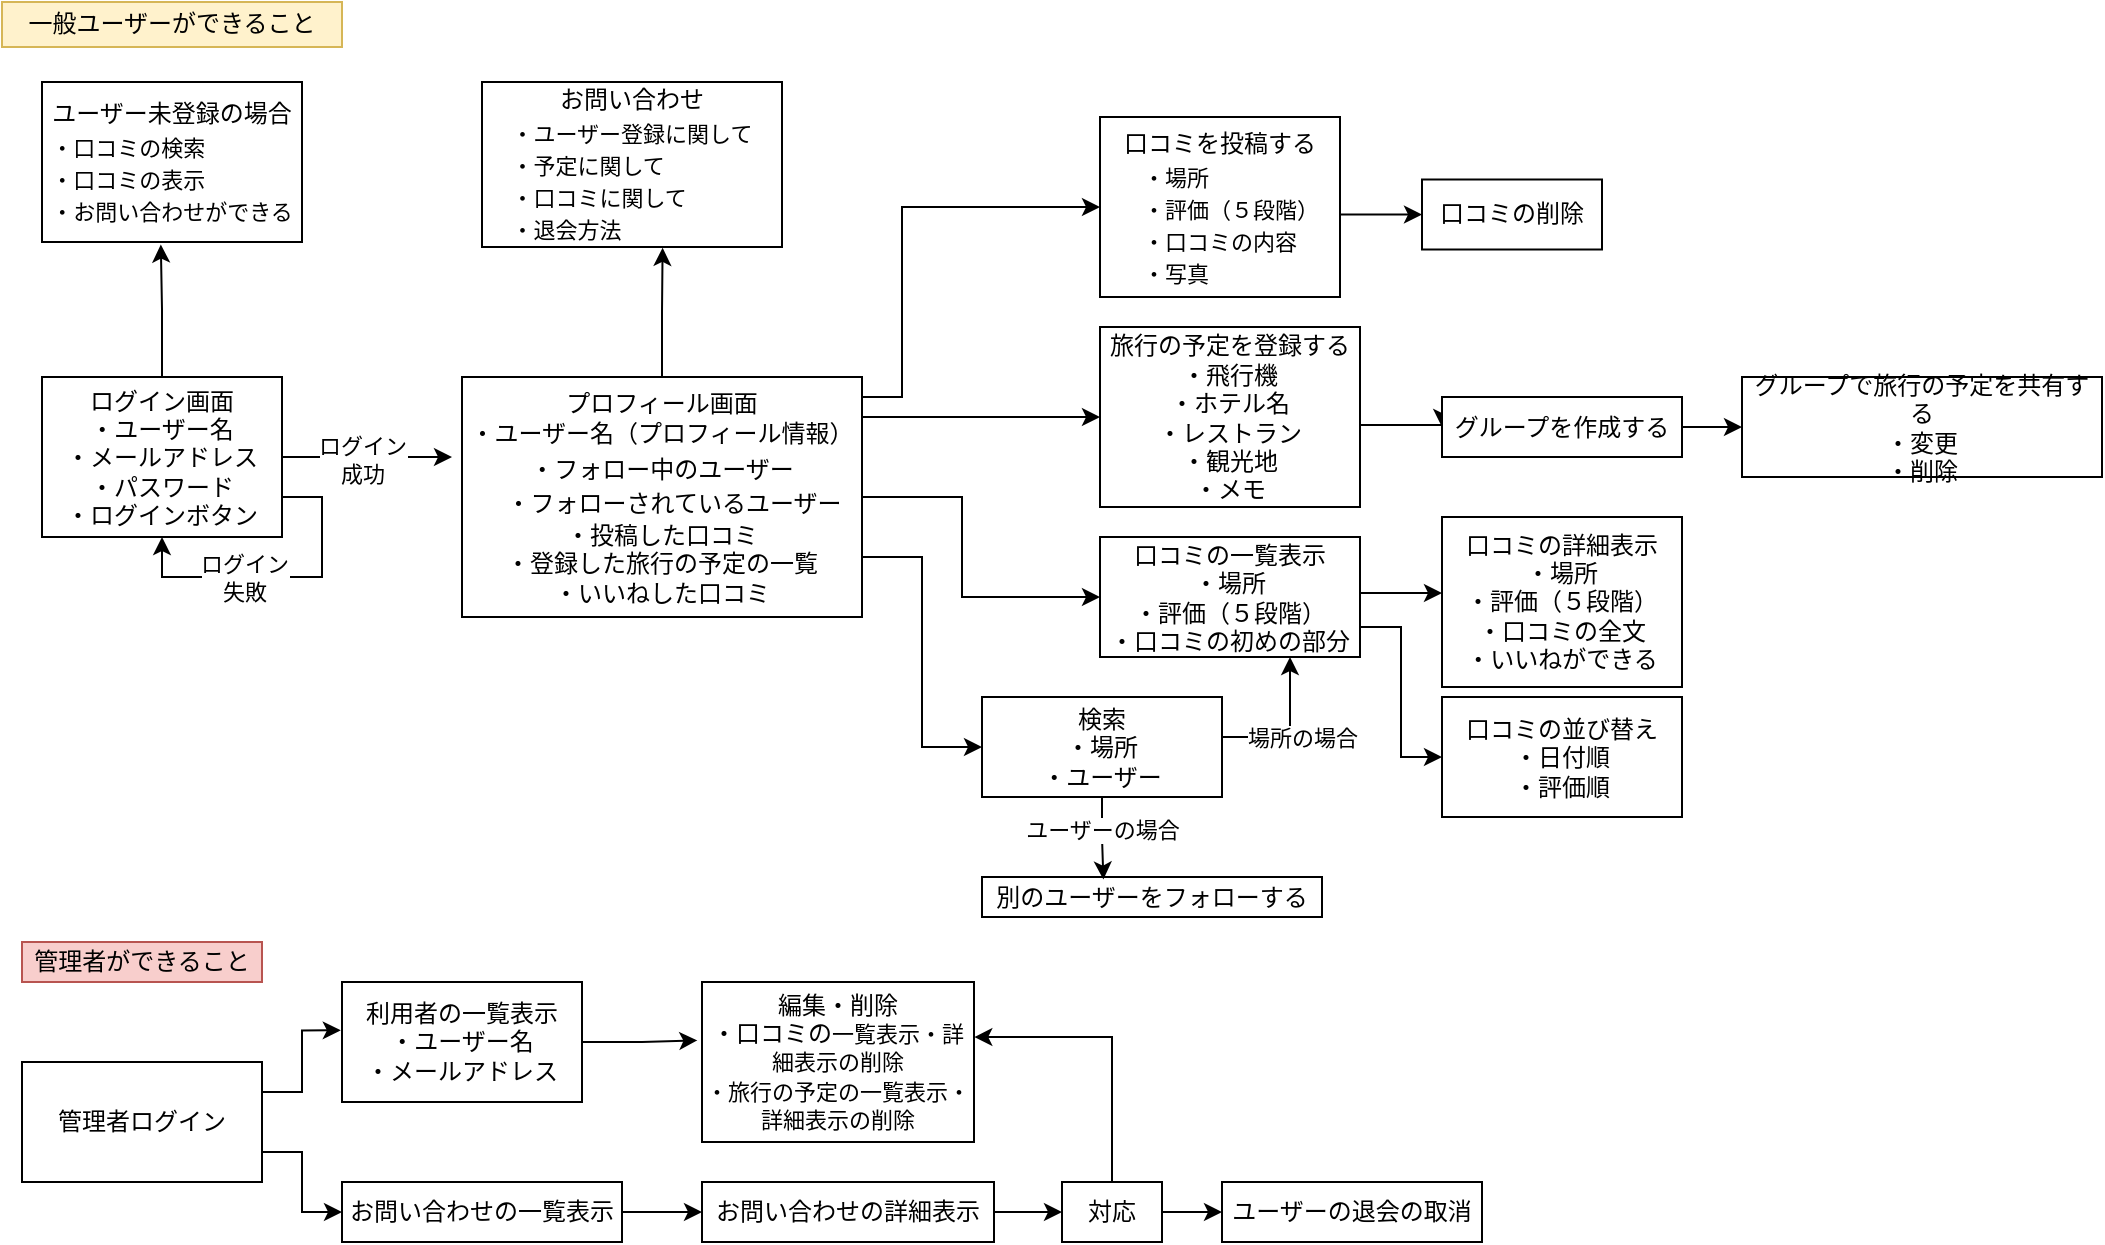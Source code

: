 <mxfile version="24.7.4">
  <diagram name="ページ1" id="ZAMDWgX6KUJHx599NAM2">
    <mxGraphModel dx="1194" dy="640" grid="1" gridSize="10" guides="1" tooltips="1" connect="1" arrows="1" fold="1" page="1" pageScale="1" pageWidth="827" pageHeight="1169" background="#ffffff" math="0" shadow="0">
      <root>
        <mxCell id="0" />
        <mxCell id="1" parent="0" />
        <mxCell id="1US_-RCTtaqTxXRo52zc-4" style="edgeStyle=orthogonalEdgeStyle;rounded=0;orthogonalLoop=1;jettySize=auto;html=1;exitX=1;exitY=0.5;exitDx=0;exitDy=0;" parent="1" source="1US_-RCTtaqTxXRo52zc-1" edge="1">
          <mxGeometry relative="1" as="geometry">
            <mxPoint x="245" y="237.5" as="targetPoint" />
            <Array as="points">
              <mxPoint x="245" y="237.5" />
            </Array>
          </mxGeometry>
        </mxCell>
        <mxCell id="1US_-RCTtaqTxXRo52zc-5" value="ログイン&lt;div&gt;成功&lt;/div&gt;" style="edgeLabel;html=1;align=center;verticalAlign=middle;resizable=0;points=[];" parent="1US_-RCTtaqTxXRo52zc-4" vertex="1" connectable="0">
          <mxGeometry x="0.58" y="1" relative="1" as="geometry">
            <mxPoint x="-27" y="2" as="offset" />
          </mxGeometry>
        </mxCell>
        <mxCell id="1US_-RCTtaqTxXRo52zc-6" style="edgeStyle=orthogonalEdgeStyle;rounded=0;orthogonalLoop=1;jettySize=auto;html=1;exitX=1;exitY=0.75;exitDx=0;exitDy=0;entryX=0.5;entryY=1;entryDx=0;entryDy=0;" parent="1" source="1US_-RCTtaqTxXRo52zc-1" target="1US_-RCTtaqTxXRo52zc-1" edge="1">
          <mxGeometry relative="1" as="geometry">
            <mxPoint x="100" y="287.5" as="targetPoint" />
            <mxPoint x="190" y="307.5" as="sourcePoint" />
          </mxGeometry>
        </mxCell>
        <mxCell id="1US_-RCTtaqTxXRo52zc-7" value="ログイン&lt;div&gt;失敗&lt;/div&gt;" style="edgeLabel;html=1;align=center;verticalAlign=middle;resizable=0;points=[];" parent="1US_-RCTtaqTxXRo52zc-6" vertex="1" connectable="0">
          <mxGeometry x="0.206" y="2" relative="1" as="geometry">
            <mxPoint x="-3" y="-2" as="offset" />
          </mxGeometry>
        </mxCell>
        <mxCell id="1US_-RCTtaqTxXRo52zc-1" value="ログイン画面&lt;div&gt;・ユーザー名&lt;/div&gt;&lt;div&gt;・メールアドレス&lt;/div&gt;&lt;div&gt;・パスワード&lt;/div&gt;&lt;div&gt;・ログインボタン&lt;/div&gt;" style="rounded=0;whiteSpace=wrap;html=1;" parent="1" vertex="1">
          <mxGeometry x="40" y="197.5" width="120" height="80" as="geometry" />
        </mxCell>
        <mxCell id="1US_-RCTtaqTxXRo52zc-19" style="edgeStyle=orthogonalEdgeStyle;rounded=0;orthogonalLoop=1;jettySize=auto;html=1;exitX=1;exitY=0.5;exitDx=0;exitDy=0;entryX=0;entryY=0.5;entryDx=0;entryDy=0;" parent="1" source="1US_-RCTtaqTxXRo52zc-3" target="1US_-RCTtaqTxXRo52zc-10" edge="1">
          <mxGeometry relative="1" as="geometry">
            <Array as="points">
              <mxPoint x="435" y="247.5" />
              <mxPoint x="435" y="217.5" />
            </Array>
          </mxGeometry>
        </mxCell>
        <mxCell id="1US_-RCTtaqTxXRo52zc-20" style="edgeStyle=orthogonalEdgeStyle;rounded=0;orthogonalLoop=1;jettySize=auto;html=1;exitX=1;exitY=0.75;exitDx=0;exitDy=0;entryX=0;entryY=0.5;entryDx=0;entryDy=0;" parent="1" source="1US_-RCTtaqTxXRo52zc-3" target="1US_-RCTtaqTxXRo52zc-17" edge="1">
          <mxGeometry relative="1" as="geometry">
            <Array as="points">
              <mxPoint x="450" y="257.5" />
              <mxPoint x="500" y="257.5" />
              <mxPoint x="500" y="307.5" />
            </Array>
          </mxGeometry>
        </mxCell>
        <mxCell id="1US_-RCTtaqTxXRo52zc-25" style="edgeStyle=orthogonalEdgeStyle;rounded=0;orthogonalLoop=1;jettySize=auto;html=1;exitX=1;exitY=1;exitDx=0;exitDy=0;entryX=0;entryY=0.5;entryDx=0;entryDy=0;" parent="1" source="1US_-RCTtaqTxXRo52zc-3" target="1US_-RCTtaqTxXRo52zc-24" edge="1">
          <mxGeometry relative="1" as="geometry">
            <Array as="points">
              <mxPoint x="370" y="307.5" />
              <mxPoint x="370" y="287.5" />
              <mxPoint x="480" y="287.5" />
              <mxPoint x="480" y="382.5" />
            </Array>
          </mxGeometry>
        </mxCell>
        <mxCell id="1US_-RCTtaqTxXRo52zc-3" value="&lt;font style=&quot;font-size: 12px;&quot;&gt;プロフィール画面&lt;/font&gt;&lt;div&gt;&lt;span style=&quot;font-family: &amp;quot;Helvetica Neue&amp;quot;; background-color: initial;&quot;&gt;・ユーザー名（プロフィール情報）&lt;/span&gt;&lt;/div&gt;&lt;div&gt;&lt;p style=&quot;margin: 0px; font-variant-numeric: normal; font-variant-east-asian: normal; font-variant-alternates: normal; font-kerning: auto; font-optical-sizing: auto; font-feature-settings: normal; font-variation-settings: normal; font-variant-position: normal; font-stretch: normal; line-height: normal; font-family: &amp;quot;Helvetica Neue&amp;quot;;&quot; class=&quot;p1&quot;&gt;・フォロー中のユーザー&lt;/p&gt;&lt;p style=&quot;margin: 0px; font-variant-numeric: normal; font-variant-east-asian: normal; font-variant-alternates: normal; font-kerning: auto; font-optical-sizing: auto; font-feature-settings: normal; font-variation-settings: normal; font-variant-position: normal; font-stretch: normal; line-height: normal;&quot; class=&quot;p2&quot;&gt;&lt;span style=&quot;font-family: &amp;quot;Hiragino Sans&amp;quot;;&quot;&gt;　&lt;/span&gt;&lt;font face=&quot;Helvetica&quot;&gt;・フォローされているユーザー&lt;/font&gt;&lt;/p&gt;&lt;/div&gt;&lt;div&gt;&lt;span style=&quot;font-family: &amp;quot;Helvetica Neue&amp;quot;; background-color: initial;&quot;&gt;・投稿した口コミ&lt;/span&gt;&lt;/div&gt;&lt;div&gt;&lt;span style=&quot;font-family: &amp;quot;Hiragino Sans&amp;quot;; background-color: initial;&quot;&gt;・&lt;/span&gt;&lt;span style=&quot;background-color: initial;&quot;&gt;&lt;font face=&quot;Helvetica&quot;&gt;登録した旅行の予定の一覧&lt;/font&gt;&lt;/span&gt;&lt;/div&gt;&lt;div&gt;&lt;span style=&quot;background-color: initial;&quot;&gt;&lt;font face=&quot;Helvetica&quot;&gt;・いいねした口コミ&lt;/font&gt;&lt;/span&gt;&lt;/div&gt;" style="rounded=0;whiteSpace=wrap;html=1;align=center;" parent="1" vertex="1">
          <mxGeometry x="250" y="197.5" width="200" height="120" as="geometry" />
        </mxCell>
        <mxCell id="1US_-RCTtaqTxXRo52zc-58" style="edgeStyle=orthogonalEdgeStyle;rounded=0;orthogonalLoop=1;jettySize=auto;html=1;exitX=1;exitY=0.5;exitDx=0;exitDy=0;entryX=0;entryY=0.5;entryDx=0;entryDy=0;" parent="1" source="1US_-RCTtaqTxXRo52zc-10" target="1US_-RCTtaqTxXRo52zc-60" edge="1">
          <mxGeometry relative="1" as="geometry">
            <mxPoint x="769" y="217.5" as="targetPoint" />
            <Array as="points">
              <mxPoint x="699" y="221.5" />
            </Array>
          </mxGeometry>
        </mxCell>
        <mxCell id="1US_-RCTtaqTxXRo52zc-10" value="旅行の予定を登録する&lt;div&gt;・飛行機&lt;/div&gt;&lt;div&gt;・ホテル名&lt;/div&gt;&lt;div&gt;・レストラン&lt;/div&gt;&lt;div&gt;・観光地&lt;/div&gt;&lt;div&gt;・メモ&lt;/div&gt;" style="rounded=0;whiteSpace=wrap;html=1;" parent="1" vertex="1">
          <mxGeometry x="569" y="172.5" width="130" height="90" as="geometry" />
        </mxCell>
        <mxCell id="1US_-RCTtaqTxXRo52zc-30" style="edgeStyle=orthogonalEdgeStyle;rounded=0;orthogonalLoop=1;jettySize=auto;html=1;exitX=1;exitY=0.5;exitDx=0;exitDy=0;entryX=0;entryY=0.5;entryDx=0;entryDy=0;" parent="1" source="1US_-RCTtaqTxXRo52zc-15" target="1US_-RCTtaqTxXRo52zc-29" edge="1">
          <mxGeometry relative="1" as="geometry">
            <Array as="points">
              <mxPoint x="689" y="116.5" />
            </Array>
          </mxGeometry>
        </mxCell>
        <mxCell id="1US_-RCTtaqTxXRo52zc-15" value="口コミを投稿する&lt;p style=&quot;font-variant-numeric: normal; font-variant-east-asian: normal; font-variant-alternates: normal; font-kerning: auto; font-optical-sizing: auto; font-feature-settings: normal; font-variation-settings: normal; font-variant-position: normal; font-stretch: normal; font-size: 11px; line-height: normal; margin: 0px; text-align: start;&quot; class=&quot;p1&quot;&gt;　・場所&lt;/p&gt;&lt;p style=&quot;font-variant-numeric: normal; font-variant-east-asian: normal; font-variant-alternates: normal; font-kerning: auto; font-optical-sizing: auto; font-feature-settings: normal; font-variation-settings: normal; font-variant-position: normal; font-stretch: normal; font-size: 11px; line-height: normal; margin: 0px; text-align: start;&quot; class=&quot;p1&quot;&gt;　・評価（５段階）&lt;/p&gt;&lt;p style=&quot;font-variant-numeric: normal; font-variant-east-asian: normal; font-variant-alternates: normal; font-kerning: auto; font-optical-sizing: auto; font-feature-settings: normal; font-variation-settings: normal; font-variant-position: normal; font-stretch: normal; font-size: 11px; line-height: normal; margin: 0px; text-align: start;&quot; class=&quot;p1&quot;&gt;　・口コミの内容&lt;/p&gt;&lt;p style=&quot;font-variant-numeric: normal; font-variant-east-asian: normal; font-variant-alternates: normal; font-kerning: auto; font-optical-sizing: auto; font-feature-settings: normal; font-variation-settings: normal; font-variant-position: normal; font-stretch: normal; font-size: 11px; line-height: normal; margin: 0px; text-align: start;&quot; class=&quot;p1&quot;&gt;　・写真&lt;/p&gt;" style="rounded=0;whiteSpace=wrap;html=1;" parent="1" vertex="1">
          <mxGeometry x="569" y="67.5" width="120" height="90" as="geometry" />
        </mxCell>
        <mxCell id="1US_-RCTtaqTxXRo52zc-16" style="edgeStyle=orthogonalEdgeStyle;rounded=0;orthogonalLoop=1;jettySize=auto;html=1;exitX=0.5;exitY=1;exitDx=0;exitDy=0;" parent="1" source="1US_-RCTtaqTxXRo52zc-15" target="1US_-RCTtaqTxXRo52zc-15" edge="1">
          <mxGeometry relative="1" as="geometry" />
        </mxCell>
        <mxCell id="1US_-RCTtaqTxXRo52zc-27" style="edgeStyle=orthogonalEdgeStyle;rounded=0;orthogonalLoop=1;jettySize=auto;html=1;exitX=1;exitY=0.75;exitDx=0;exitDy=0;entryX=0;entryY=0.5;entryDx=0;entryDy=0;" parent="1" source="1US_-RCTtaqTxXRo52zc-17" target="1US_-RCTtaqTxXRo52zc-26" edge="1">
          <mxGeometry relative="1" as="geometry" />
        </mxCell>
        <mxCell id="1US_-RCTtaqTxXRo52zc-59" style="edgeStyle=orthogonalEdgeStyle;rounded=0;orthogonalLoop=1;jettySize=auto;html=1;exitX=1;exitY=0.5;exitDx=0;exitDy=0;" parent="1" source="1US_-RCTtaqTxXRo52zc-17" target="1US_-RCTtaqTxXRo52zc-21" edge="1">
          <mxGeometry relative="1" as="geometry">
            <Array as="points">
              <mxPoint x="699" y="305.5" />
            </Array>
          </mxGeometry>
        </mxCell>
        <mxCell id="1US_-RCTtaqTxXRo52zc-17" value="口コミの一覧表示&lt;div&gt;・場所&lt;/div&gt;&lt;div&gt;・評価（５段階）&lt;/div&gt;&lt;div&gt;・口コミの初めの部分&lt;/div&gt;" style="rounded=0;whiteSpace=wrap;html=1;" parent="1" vertex="1">
          <mxGeometry x="569" y="277.5" width="130" height="60" as="geometry" />
        </mxCell>
        <mxCell id="1US_-RCTtaqTxXRo52zc-18" style="edgeStyle=orthogonalEdgeStyle;rounded=0;orthogonalLoop=1;jettySize=auto;html=1;exitX=1;exitY=0.25;exitDx=0;exitDy=0;" parent="1" source="1US_-RCTtaqTxXRo52zc-3" target="1US_-RCTtaqTxXRo52zc-15" edge="1">
          <mxGeometry relative="1" as="geometry">
            <Array as="points">
              <mxPoint x="450" y="207.5" />
              <mxPoint x="470" y="207.5" />
              <mxPoint x="470" y="112.5" />
            </Array>
          </mxGeometry>
        </mxCell>
        <mxCell id="1US_-RCTtaqTxXRo52zc-21" value="口コミの詳細表示&lt;div&gt;・場所&lt;/div&gt;&lt;div&gt;・評価（５段階）&lt;/div&gt;&lt;div&gt;・口コミの全文&lt;/div&gt;&lt;div&gt;・いいねができる&lt;/div&gt;" style="rounded=0;whiteSpace=wrap;html=1;" parent="1" vertex="1">
          <mxGeometry x="740" y="267.5" width="120" height="85" as="geometry" />
        </mxCell>
        <mxCell id="1US_-RCTtaqTxXRo52zc-23" style="edgeStyle=orthogonalEdgeStyle;rounded=0;orthogonalLoop=1;jettySize=auto;html=1;exitX=0.5;exitY=1;exitDx=0;exitDy=0;" parent="1" source="1US_-RCTtaqTxXRo52zc-10" target="1US_-RCTtaqTxXRo52zc-10" edge="1">
          <mxGeometry relative="1" as="geometry" />
        </mxCell>
        <mxCell id="1US_-RCTtaqTxXRo52zc-31" style="edgeStyle=orthogonalEdgeStyle;rounded=0;orthogonalLoop=1;jettySize=auto;html=1;exitX=1;exitY=0.5;exitDx=0;exitDy=0;entryX=0.5;entryY=1;entryDx=0;entryDy=0;" parent="1" edge="1">
          <mxGeometry relative="1" as="geometry">
            <mxPoint x="609" y="382.5" as="sourcePoint" />
            <mxPoint x="664" y="337.5" as="targetPoint" />
            <Array as="points">
              <mxPoint x="609" y="377.5" />
              <mxPoint x="664" y="377.5" />
            </Array>
          </mxGeometry>
        </mxCell>
        <mxCell id="1US_-RCTtaqTxXRo52zc-32" value="場所の場合" style="edgeLabel;html=1;align=center;verticalAlign=middle;resizable=0;points=[];" parent="1US_-RCTtaqTxXRo52zc-31" vertex="1" connectable="0">
          <mxGeometry x="-0.32" relative="1" as="geometry">
            <mxPoint x="32" as="offset" />
          </mxGeometry>
        </mxCell>
        <mxCell id="1US_-RCTtaqTxXRo52zc-24" value="検索&lt;div&gt;・場所&lt;/div&gt;&lt;div&gt;・ユーザー&lt;/div&gt;" style="rounded=0;whiteSpace=wrap;html=1;" parent="1" vertex="1">
          <mxGeometry x="510" y="357.5" width="120" height="50" as="geometry" />
        </mxCell>
        <mxCell id="1US_-RCTtaqTxXRo52zc-26" value="口コミの並び替え&lt;div&gt;・日付順&lt;/div&gt;&lt;div&gt;・評価順&lt;/div&gt;" style="rounded=0;whiteSpace=wrap;html=1;" parent="1" vertex="1">
          <mxGeometry x="740" y="357.5" width="120" height="60" as="geometry" />
        </mxCell>
        <mxCell id="1US_-RCTtaqTxXRo52zc-29" value="口コミの削除" style="rounded=0;whiteSpace=wrap;html=1;" parent="1" vertex="1">
          <mxGeometry x="730" y="98.75" width="90" height="35" as="geometry" />
        </mxCell>
        <mxCell id="1US_-RCTtaqTxXRo52zc-33" value="別のユーザーをフォローする" style="rounded=0;whiteSpace=wrap;html=1;" parent="1" vertex="1">
          <mxGeometry x="510" y="447.5" width="170" height="20" as="geometry" />
        </mxCell>
        <mxCell id="1US_-RCTtaqTxXRo52zc-34" style="edgeStyle=orthogonalEdgeStyle;rounded=0;orthogonalLoop=1;jettySize=auto;html=1;exitX=0.5;exitY=1;exitDx=0;exitDy=0;entryX=0.357;entryY=0.063;entryDx=0;entryDy=0;entryPerimeter=0;" parent="1" source="1US_-RCTtaqTxXRo52zc-24" target="1US_-RCTtaqTxXRo52zc-33" edge="1">
          <mxGeometry relative="1" as="geometry" />
        </mxCell>
        <mxCell id="1US_-RCTtaqTxXRo52zc-35" value="ユーザーの場合" style="edgeLabel;html=1;align=center;verticalAlign=middle;resizable=0;points=[];" parent="1US_-RCTtaqTxXRo52zc-34" vertex="1" connectable="0">
          <mxGeometry x="-0.225" y="1" relative="1" as="geometry">
            <mxPoint x="-1" as="offset" />
          </mxGeometry>
        </mxCell>
        <mxCell id="1US_-RCTtaqTxXRo52zc-36" value="ユーザー未登録の場合&lt;div&gt;&lt;p style=&quot;font-variant-numeric: normal; font-variant-east-asian: normal; font-variant-alternates: normal; font-kerning: auto; font-optical-sizing: auto; font-feature-settings: normal; font-variation-settings: normal; font-variant-position: normal; font-stretch: normal; font-size: 11px; line-height: normal; margin: 0px; text-align: start;&quot; class=&quot;p1&quot;&gt;・口コミの検索&lt;/p&gt;&lt;p style=&quot;font-variant-numeric: normal; font-variant-east-asian: normal; font-variant-alternates: normal; font-kerning: auto; font-optical-sizing: auto; font-feature-settings: normal; font-variation-settings: normal; font-variant-position: normal; font-stretch: normal; font-size: 11px; line-height: normal; margin: 0px; text-align: start;&quot; class=&quot;p1&quot;&gt;&lt;span style=&quot;background-color: initial;&quot;&gt;・口コミの表示&lt;/span&gt;&lt;/p&gt;&lt;p style=&quot;font-variant-numeric: normal; font-variant-east-asian: normal; font-variant-alternates: normal; font-kerning: auto; font-optical-sizing: auto; font-feature-settings: normal; font-variation-settings: normal; font-variant-position: normal; font-stretch: normal; font-size: 11px; line-height: normal; margin: 0px; text-align: start;&quot; class=&quot;p1&quot;&gt;・お問い合わせができる&lt;/p&gt;&lt;/div&gt;" style="rounded=0;whiteSpace=wrap;html=1;" parent="1" vertex="1">
          <mxGeometry x="40" y="50" width="130" height="80" as="geometry" />
        </mxCell>
        <mxCell id="1US_-RCTtaqTxXRo52zc-37" style="edgeStyle=orthogonalEdgeStyle;rounded=0;orthogonalLoop=1;jettySize=auto;html=1;exitX=0.5;exitY=0;exitDx=0;exitDy=0;entryX=0.457;entryY=1.016;entryDx=0;entryDy=0;entryPerimeter=0;" parent="1" source="1US_-RCTtaqTxXRo52zc-1" target="1US_-RCTtaqTxXRo52zc-36" edge="1">
          <mxGeometry relative="1" as="geometry" />
        </mxCell>
        <mxCell id="1US_-RCTtaqTxXRo52zc-38" value="お問い合わせ&lt;div&gt;&lt;p style=&quot;font-variant-numeric: normal; font-variant-east-asian: normal; font-variant-alternates: normal; font-kerning: auto; font-optical-sizing: auto; font-feature-settings: normal; font-variation-settings: normal; font-variant-position: normal; font-stretch: normal; font-size: 11px; line-height: normal; margin: 0px; text-align: start;&quot; class=&quot;p1&quot;&gt;・ユーザー登録に関して&lt;/p&gt;&lt;p style=&quot;font-variant-numeric: normal; font-variant-east-asian: normal; font-variant-alternates: normal; font-kerning: auto; font-optical-sizing: auto; font-feature-settings: normal; font-variation-settings: normal; font-variant-position: normal; font-stretch: normal; font-size: 11px; line-height: normal; margin: 0px; text-align: start;&quot; class=&quot;p1&quot;&gt;・予定に関して&lt;/p&gt;&lt;p style=&quot;font-variant-numeric: normal; font-variant-east-asian: normal; font-variant-alternates: normal; font-kerning: auto; font-optical-sizing: auto; font-feature-settings: normal; font-variation-settings: normal; font-variant-position: normal; font-stretch: normal; font-size: 11px; line-height: normal; margin: 0px; text-align: start;&quot; class=&quot;p1&quot;&gt;・口コミに関して&lt;/p&gt;&lt;p style=&quot;font-variant-numeric: normal; font-variant-east-asian: normal; font-variant-alternates: normal; font-kerning: auto; font-optical-sizing: auto; font-feature-settings: normal; font-variation-settings: normal; font-variant-position: normal; font-stretch: normal; font-size: 11px; line-height: normal; margin: 0px; text-align: start;&quot; class=&quot;p1&quot;&gt;・退会方法&lt;/p&gt;&lt;/div&gt;" style="rounded=0;whiteSpace=wrap;html=1;" parent="1" vertex="1">
          <mxGeometry x="260" y="50" width="150" height="82.5" as="geometry" />
        </mxCell>
        <mxCell id="1US_-RCTtaqTxXRo52zc-39" style="edgeStyle=orthogonalEdgeStyle;rounded=0;orthogonalLoop=1;jettySize=auto;html=1;exitX=0.5;exitY=0;exitDx=0;exitDy=0;entryX=0.602;entryY=1.005;entryDx=0;entryDy=0;entryPerimeter=0;" parent="1" source="1US_-RCTtaqTxXRo52zc-3" target="1US_-RCTtaqTxXRo52zc-38" edge="1">
          <mxGeometry relative="1" as="geometry" />
        </mxCell>
        <mxCell id="1US_-RCTtaqTxXRo52zc-55" style="edgeStyle=orthogonalEdgeStyle;rounded=0;orthogonalLoop=1;jettySize=auto;html=1;exitX=1;exitY=0.75;exitDx=0;exitDy=0;entryX=0;entryY=0.5;entryDx=0;entryDy=0;" parent="1" source="1US_-RCTtaqTxXRo52zc-40" target="1US_-RCTtaqTxXRo52zc-43" edge="1">
          <mxGeometry relative="1" as="geometry" />
        </mxCell>
        <mxCell id="1US_-RCTtaqTxXRo52zc-40" value="管理者ログイン" style="rounded=0;whiteSpace=wrap;html=1;" parent="1" vertex="1">
          <mxGeometry x="30" y="540" width="120" height="60" as="geometry" />
        </mxCell>
        <mxCell id="1US_-RCTtaqTxXRo52zc-41" value="利用者の一覧表示&lt;div&gt;・ユーザー名&lt;/div&gt;&lt;div&gt;・メールアドレス&lt;/div&gt;" style="rounded=0;whiteSpace=wrap;html=1;" parent="1" vertex="1">
          <mxGeometry x="190" y="500" width="120" height="60" as="geometry" />
        </mxCell>
        <mxCell id="1US_-RCTtaqTxXRo52zc-42" value="編集・削除&lt;div&gt;・口コミの&lt;span style=&quot;font-size: 11px; text-align: start; background-color: initial;&quot;&gt;一覧表示・詳細表示の削除&lt;/span&gt;&lt;/div&gt;&lt;div&gt;&lt;span style=&quot;font-size: 11px; text-align: start; background-color: initial;&quot;&gt;・&lt;/span&gt;&lt;span style=&quot;font-size: 11px; text-align: start; background-color: initial;&quot;&gt;旅行の予定の一覧表示・詳細表示の削除&lt;/span&gt;&lt;/div&gt;" style="rounded=0;whiteSpace=wrap;html=1;" parent="1" vertex="1">
          <mxGeometry x="370" y="500" width="136" height="80" as="geometry" />
        </mxCell>
        <mxCell id="1US_-RCTtaqTxXRo52zc-47" style="edgeStyle=orthogonalEdgeStyle;rounded=0;orthogonalLoop=1;jettySize=auto;html=1;exitX=1;exitY=0.5;exitDx=0;exitDy=0;entryX=0;entryY=0.5;entryDx=0;entryDy=0;" parent="1" source="1US_-RCTtaqTxXRo52zc-43" target="1US_-RCTtaqTxXRo52zc-44" edge="1">
          <mxGeometry relative="1" as="geometry" />
        </mxCell>
        <mxCell id="1US_-RCTtaqTxXRo52zc-43" value="お問い合わせの一覧表示" style="rounded=0;whiteSpace=wrap;html=1;" parent="1" vertex="1">
          <mxGeometry x="190" y="600" width="140" height="30" as="geometry" />
        </mxCell>
        <mxCell id="1US_-RCTtaqTxXRo52zc-48" style="edgeStyle=orthogonalEdgeStyle;rounded=0;orthogonalLoop=1;jettySize=auto;html=1;exitX=1;exitY=0.5;exitDx=0;exitDy=0;entryX=0;entryY=0.5;entryDx=0;entryDy=0;" parent="1" source="1US_-RCTtaqTxXRo52zc-44" target="1US_-RCTtaqTxXRo52zc-45" edge="1">
          <mxGeometry relative="1" as="geometry" />
        </mxCell>
        <mxCell id="1US_-RCTtaqTxXRo52zc-44" value="お問い合わせの詳細表示" style="rounded=0;whiteSpace=wrap;html=1;" parent="1" vertex="1">
          <mxGeometry x="370" y="600" width="146" height="30" as="geometry" />
        </mxCell>
        <mxCell id="1US_-RCTtaqTxXRo52zc-49" style="edgeStyle=orthogonalEdgeStyle;rounded=0;orthogonalLoop=1;jettySize=auto;html=1;exitX=1;exitY=0.5;exitDx=0;exitDy=0;entryX=0;entryY=0.5;entryDx=0;entryDy=0;" parent="1" source="1US_-RCTtaqTxXRo52zc-45" target="1US_-RCTtaqTxXRo52zc-46" edge="1">
          <mxGeometry relative="1" as="geometry" />
        </mxCell>
        <mxCell id="1US_-RCTtaqTxXRo52zc-45" value="対応" style="rounded=0;whiteSpace=wrap;html=1;" parent="1" vertex="1">
          <mxGeometry x="550" y="600" width="50" height="30" as="geometry" />
        </mxCell>
        <mxCell id="1US_-RCTtaqTxXRo52zc-46" value="ユーザーの退会の取消" style="rounded=0;whiteSpace=wrap;html=1;" parent="1" vertex="1">
          <mxGeometry x="630" y="600" width="130" height="30" as="geometry" />
        </mxCell>
        <mxCell id="1US_-RCTtaqTxXRo52zc-52" style="edgeStyle=orthogonalEdgeStyle;rounded=0;orthogonalLoop=1;jettySize=auto;html=1;exitX=1;exitY=0.5;exitDx=0;exitDy=0;entryX=-0.017;entryY=0.365;entryDx=0;entryDy=0;entryPerimeter=0;" parent="1" source="1US_-RCTtaqTxXRo52zc-41" target="1US_-RCTtaqTxXRo52zc-42" edge="1">
          <mxGeometry relative="1" as="geometry" />
        </mxCell>
        <mxCell id="1US_-RCTtaqTxXRo52zc-53" style="edgeStyle=orthogonalEdgeStyle;rounded=0;orthogonalLoop=1;jettySize=auto;html=1;exitX=0.5;exitY=0;exitDx=0;exitDy=0;entryX=1.001;entryY=0.344;entryDx=0;entryDy=0;entryPerimeter=0;" parent="1" source="1US_-RCTtaqTxXRo52zc-45" target="1US_-RCTtaqTxXRo52zc-42" edge="1">
          <mxGeometry relative="1" as="geometry" />
        </mxCell>
        <mxCell id="1US_-RCTtaqTxXRo52zc-54" style="edgeStyle=orthogonalEdgeStyle;rounded=0;orthogonalLoop=1;jettySize=auto;html=1;exitX=1;exitY=0.25;exitDx=0;exitDy=0;entryX=-0.005;entryY=0.403;entryDx=0;entryDy=0;entryPerimeter=0;" parent="1" source="1US_-RCTtaqTxXRo52zc-40" target="1US_-RCTtaqTxXRo52zc-41" edge="1">
          <mxGeometry relative="1" as="geometry" />
        </mxCell>
        <mxCell id="1US_-RCTtaqTxXRo52zc-62" style="edgeStyle=orthogonalEdgeStyle;rounded=0;orthogonalLoop=1;jettySize=auto;html=1;exitX=1;exitY=0.5;exitDx=0;exitDy=0;entryX=0;entryY=0.5;entryDx=0;entryDy=0;" parent="1" source="1US_-RCTtaqTxXRo52zc-60" target="1US_-RCTtaqTxXRo52zc-61" edge="1">
          <mxGeometry relative="1" as="geometry" />
        </mxCell>
        <mxCell id="1US_-RCTtaqTxXRo52zc-60" value="グループを作成する" style="rounded=0;whiteSpace=wrap;html=1;" parent="1" vertex="1">
          <mxGeometry x="740" y="207.5" width="120" height="30" as="geometry" />
        </mxCell>
        <mxCell id="1US_-RCTtaqTxXRo52zc-61" value="グループで旅行の予定を共有する&lt;div&gt;・変更&lt;/div&gt;&lt;div&gt;・削除&lt;/div&gt;" style="rounded=0;whiteSpace=wrap;html=1;" parent="1" vertex="1">
          <mxGeometry x="890" y="197.5" width="180" height="50" as="geometry" />
        </mxCell>
        <mxCell id="1US_-RCTtaqTxXRo52zc-64" value="一般ユーザーができること" style="rounded=0;whiteSpace=wrap;html=1;fillColor=#fff2cc;strokeColor=#d6b656;" parent="1" vertex="1">
          <mxGeometry x="20" y="10" width="170" height="22.5" as="geometry" />
        </mxCell>
        <mxCell id="1US_-RCTtaqTxXRo52zc-65" value="管理者ができること" style="rounded=0;whiteSpace=wrap;html=1;fillColor=#f8cecc;strokeColor=#b85450;" parent="1" vertex="1">
          <mxGeometry x="30" y="480" width="120" height="20" as="geometry" />
        </mxCell>
      </root>
    </mxGraphModel>
  </diagram>
</mxfile>
